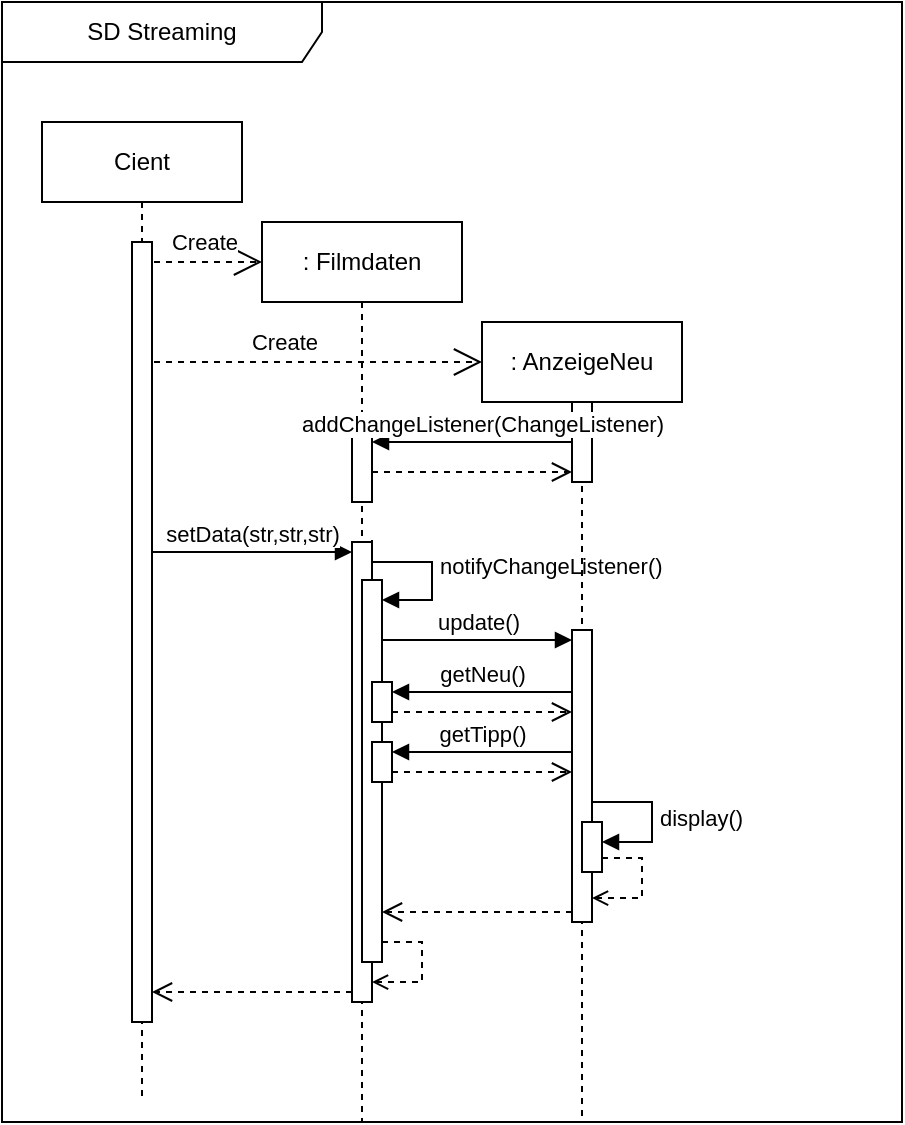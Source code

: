 <mxfile version="26.0.9">
  <diagram name="Page-1" id="KG2oNjztq05bYSF1Nafz">
    <mxGraphModel dx="350" dy="210" grid="1" gridSize="10" guides="1" tooltips="1" connect="1" arrows="1" fold="1" page="1" pageScale="1" pageWidth="850" pageHeight="1100" math="0" shadow="0">
      <root>
        <mxCell id="0" />
        <mxCell id="1" parent="0" />
        <mxCell id="b-9lSxtbwEL8jnImmhnR-1" value="SD Streaming" style="shape=umlFrame;whiteSpace=wrap;html=1;pointerEvents=0;recursiveResize=0;container=1;collapsible=0;width=160;" vertex="1" parent="1">
          <mxGeometry x="10" y="10" width="450" height="560" as="geometry" />
        </mxCell>
        <mxCell id="b-9lSxtbwEL8jnImmhnR-10" value="" style="endArrow=open;endSize=12;dashed=1;html=1;rounded=0;" edge="1" parent="b-9lSxtbwEL8jnImmhnR-1">
          <mxGeometry width="160" relative="1" as="geometry">
            <mxPoint x="70" y="130" as="sourcePoint" />
            <mxPoint x="130" y="130" as="targetPoint" />
          </mxGeometry>
        </mxCell>
        <mxCell id="b-9lSxtbwEL8jnImmhnR-14" value="Create" style="edgeLabel;html=1;align=center;verticalAlign=middle;resizable=0;points=[];" vertex="1" connectable="0" parent="b-9lSxtbwEL8jnImmhnR-10">
          <mxGeometry x="-0.391" y="3" relative="1" as="geometry">
            <mxPoint x="12" y="-7" as="offset" />
          </mxGeometry>
        </mxCell>
        <mxCell id="b-9lSxtbwEL8jnImmhnR-13" value="" style="endArrow=open;endSize=12;dashed=1;html=1;rounded=0;" edge="1" parent="b-9lSxtbwEL8jnImmhnR-1">
          <mxGeometry width="160" relative="1" as="geometry">
            <mxPoint x="70" y="180" as="sourcePoint" />
            <mxPoint x="240" y="180" as="targetPoint" />
          </mxGeometry>
        </mxCell>
        <mxCell id="b-9lSxtbwEL8jnImmhnR-25" value="Create" style="edgeLabel;html=1;align=center;verticalAlign=middle;resizable=0;points=[];" vertex="1" connectable="0" parent="b-9lSxtbwEL8jnImmhnR-13">
          <mxGeometry x="-0.207" y="1" relative="1" as="geometry">
            <mxPoint x="3" y="-9" as="offset" />
          </mxGeometry>
        </mxCell>
        <mxCell id="b-9lSxtbwEL8jnImmhnR-4" value="Cient" style="shape=umlLifeline;perimeter=lifelinePerimeter;whiteSpace=wrap;html=1;container=1;dropTarget=0;collapsible=0;recursiveResize=0;outlineConnect=0;portConstraint=eastwest;newEdgeStyle={&quot;edgeStyle&quot;:&quot;elbowEdgeStyle&quot;,&quot;elbow&quot;:&quot;vertical&quot;,&quot;curved&quot;:0,&quot;rounded&quot;:0};" vertex="1" parent="b-9lSxtbwEL8jnImmhnR-1">
          <mxGeometry x="20" y="60" width="100" height="490" as="geometry" />
        </mxCell>
        <mxCell id="b-9lSxtbwEL8jnImmhnR-5" value="" style="html=1;points=[[0,0,0,0,5],[0,1,0,0,-5],[1,0,0,0,5],[1,1,0,0,-5]];perimeter=orthogonalPerimeter;outlineConnect=0;targetShapes=umlLifeline;portConstraint=eastwest;newEdgeStyle={&quot;curved&quot;:0,&quot;rounded&quot;:0};" vertex="1" parent="b-9lSxtbwEL8jnImmhnR-4">
          <mxGeometry x="45" y="60" width="10" height="390" as="geometry" />
        </mxCell>
        <mxCell id="b-9lSxtbwEL8jnImmhnR-6" value=": Filmdaten" style="shape=umlLifeline;perimeter=lifelinePerimeter;whiteSpace=wrap;html=1;container=1;dropTarget=0;collapsible=0;recursiveResize=0;outlineConnect=0;portConstraint=eastwest;newEdgeStyle={&quot;edgeStyle&quot;:&quot;elbowEdgeStyle&quot;,&quot;elbow&quot;:&quot;vertical&quot;,&quot;curved&quot;:0,&quot;rounded&quot;:0};" vertex="1" parent="b-9lSxtbwEL8jnImmhnR-1">
          <mxGeometry x="130" y="110" width="100" height="450" as="geometry" />
        </mxCell>
        <mxCell id="b-9lSxtbwEL8jnImmhnR-32" value="" style="html=1;points=[[0,0,0,0,5],[0,1,0,0,-5],[1,0,0,0,5],[1,1,0,0,-5]];perimeter=orthogonalPerimeter;outlineConnect=0;targetShapes=umlLifeline;portConstraint=eastwest;newEdgeStyle={&quot;curved&quot;:0,&quot;rounded&quot;:0};" vertex="1" parent="b-9lSxtbwEL8jnImmhnR-6">
          <mxGeometry x="45" y="160" width="10" height="230" as="geometry" />
        </mxCell>
        <mxCell id="b-9lSxtbwEL8jnImmhnR-38" value="" style="html=1;points=[[0,0,0,0,5],[0,1,0,0,-5],[1,0,0,0,5],[1,1,0,0,-5]];perimeter=orthogonalPerimeter;outlineConnect=0;targetShapes=umlLifeline;portConstraint=eastwest;newEdgeStyle={&quot;curved&quot;:0,&quot;rounded&quot;:0};" vertex="1" parent="b-9lSxtbwEL8jnImmhnR-6">
          <mxGeometry x="50" y="179" width="10" height="191" as="geometry" />
        </mxCell>
        <mxCell id="b-9lSxtbwEL8jnImmhnR-64" value="" style="html=1;points=[[0,0,0,0,5],[0,1,0,0,-5],[1,0,0,0,5],[1,1,0,0,-5]];perimeter=orthogonalPerimeter;outlineConnect=0;targetShapes=umlLifeline;portConstraint=eastwest;newEdgeStyle={&quot;curved&quot;:0,&quot;rounded&quot;:0};" vertex="1" parent="b-9lSxtbwEL8jnImmhnR-6">
          <mxGeometry x="45" y="100" width="10" height="40" as="geometry" />
        </mxCell>
        <mxCell id="b-9lSxtbwEL8jnImmhnR-39" value="notifyChangeListener()" style="html=1;align=left;spacingLeft=2;endArrow=block;rounded=0;edgeStyle=orthogonalEdgeStyle;curved=0;rounded=0;" edge="1" target="b-9lSxtbwEL8jnImmhnR-38" parent="b-9lSxtbwEL8jnImmhnR-6">
          <mxGeometry relative="1" as="geometry">
            <mxPoint x="55" y="159" as="sourcePoint" />
            <Array as="points">
              <mxPoint x="55" y="170" />
              <mxPoint x="85" y="170" />
              <mxPoint x="85" y="189" />
            </Array>
          </mxGeometry>
        </mxCell>
        <mxCell id="b-9lSxtbwEL8jnImmhnR-58" value="" style="html=1;points=[[0,0,0,0,5],[0,1,0,0,-5],[1,0,0,0,5],[1,1,0,0,-5]];perimeter=orthogonalPerimeter;outlineConnect=0;targetShapes=umlLifeline;portConstraint=eastwest;newEdgeStyle={&quot;curved&quot;:0,&quot;rounded&quot;:0};" vertex="1" parent="b-9lSxtbwEL8jnImmhnR-6">
          <mxGeometry x="55" y="230" width="10" height="20" as="geometry" />
        </mxCell>
        <mxCell id="b-9lSxtbwEL8jnImmhnR-61" value="" style="html=1;points=[[0,0,0,0,5],[0,1,0,0,-5],[1,0,0,0,5],[1,1,0,0,-5]];perimeter=orthogonalPerimeter;outlineConnect=0;targetShapes=umlLifeline;portConstraint=eastwest;newEdgeStyle={&quot;curved&quot;:0,&quot;rounded&quot;:0};" vertex="1" parent="b-9lSxtbwEL8jnImmhnR-6">
          <mxGeometry x="55" y="260" width="10" height="20" as="geometry" />
        </mxCell>
        <mxCell id="b-9lSxtbwEL8jnImmhnR-62" value="getTipp()" style="html=1;verticalAlign=bottom;endArrow=block;curved=0;rounded=0;entryX=1;entryY=0;entryDx=0;entryDy=5;" edge="1" parent="b-9lSxtbwEL8jnImmhnR-6" target="b-9lSxtbwEL8jnImmhnR-61">
          <mxGeometry relative="1" as="geometry">
            <mxPoint x="155" y="265" as="sourcePoint" />
          </mxGeometry>
        </mxCell>
        <mxCell id="b-9lSxtbwEL8jnImmhnR-63" value="" style="html=1;verticalAlign=bottom;endArrow=open;dashed=1;endSize=8;curved=0;rounded=0;exitX=1;exitY=1;exitDx=0;exitDy=-5;" edge="1" parent="b-9lSxtbwEL8jnImmhnR-6" source="b-9lSxtbwEL8jnImmhnR-61">
          <mxGeometry relative="1" as="geometry">
            <mxPoint x="155" y="275" as="targetPoint" />
          </mxGeometry>
        </mxCell>
        <mxCell id="b-9lSxtbwEL8jnImmhnR-7" value=": AnzeigeNeu" style="shape=umlLifeline;perimeter=lifelinePerimeter;whiteSpace=wrap;html=1;container=1;dropTarget=0;collapsible=0;recursiveResize=0;outlineConnect=0;portConstraint=eastwest;newEdgeStyle={&quot;edgeStyle&quot;:&quot;elbowEdgeStyle&quot;,&quot;elbow&quot;:&quot;vertical&quot;,&quot;curved&quot;:0,&quot;rounded&quot;:0};" vertex="1" parent="b-9lSxtbwEL8jnImmhnR-1">
          <mxGeometry x="240" y="160" width="100" height="400" as="geometry" />
        </mxCell>
        <mxCell id="b-9lSxtbwEL8jnImmhnR-40" value="" style="html=1;points=[[0,0,0,0,5],[0,1,0,0,-5],[1,0,0,0,5],[1,1,0,0,-5]];perimeter=orthogonalPerimeter;outlineConnect=0;targetShapes=umlLifeline;portConstraint=eastwest;newEdgeStyle={&quot;curved&quot;:0,&quot;rounded&quot;:0};" vertex="1" parent="b-9lSxtbwEL8jnImmhnR-7">
          <mxGeometry x="45" y="154" width="10" height="146" as="geometry" />
        </mxCell>
        <mxCell id="b-9lSxtbwEL8jnImmhnR-54" value="" style="html=1;points=[[0,0,0,0,5],[0,1,0,0,-5],[1,0,0,0,5],[1,1,0,0,-5]];perimeter=orthogonalPerimeter;outlineConnect=0;targetShapes=umlLifeline;portConstraint=eastwest;newEdgeStyle={&quot;curved&quot;:0,&quot;rounded&quot;:0};" vertex="1" parent="b-9lSxtbwEL8jnImmhnR-7">
          <mxGeometry x="50" y="250" width="10" height="25" as="geometry" />
        </mxCell>
        <mxCell id="b-9lSxtbwEL8jnImmhnR-55" value="display()" style="html=1;align=left;spacingLeft=2;endArrow=block;rounded=0;edgeStyle=orthogonalEdgeStyle;curved=0;rounded=0;" edge="1" parent="b-9lSxtbwEL8jnImmhnR-7" target="b-9lSxtbwEL8jnImmhnR-54">
          <mxGeometry relative="1" as="geometry">
            <mxPoint x="55" y="240" as="sourcePoint" />
            <Array as="points">
              <mxPoint x="85" y="240" />
              <mxPoint x="85" y="260" />
            </Array>
          </mxGeometry>
        </mxCell>
        <mxCell id="b-9lSxtbwEL8jnImmhnR-56" value="" style="html=1;align=left;spacingLeft=2;endArrow=open;rounded=0;edgeStyle=orthogonalEdgeStyle;curved=0;rounded=0;endFill=0;dashed=1;" edge="1" parent="b-9lSxtbwEL8jnImmhnR-7">
          <mxGeometry relative="1" as="geometry">
            <mxPoint x="60" y="267.99" as="sourcePoint" />
            <Array as="points">
              <mxPoint x="80" y="268" />
              <mxPoint x="80" y="288" />
            </Array>
            <mxPoint x="55" y="288.029" as="targetPoint" />
          </mxGeometry>
        </mxCell>
        <mxCell id="b-9lSxtbwEL8jnImmhnR-9" value="" style="html=1;points=[[0,0,0,0,5],[0,1,0,0,-5],[1,0,0,0,5],[1,1,0,0,-5]];perimeter=orthogonalPerimeter;outlineConnect=0;targetShapes=umlLifeline;portConstraint=eastwest;newEdgeStyle={&quot;curved&quot;:0,&quot;rounded&quot;:0};" vertex="1" parent="b-9lSxtbwEL8jnImmhnR-7">
          <mxGeometry x="45" y="40" width="10" height="40" as="geometry" />
        </mxCell>
        <mxCell id="b-9lSxtbwEL8jnImmhnR-27" value="addChangeListener(ChangeListener)" style="html=1;verticalAlign=bottom;endArrow=block;curved=0;rounded=0;" edge="1" target="b-9lSxtbwEL8jnImmhnR-64" parent="b-9lSxtbwEL8jnImmhnR-1" source="b-9lSxtbwEL8jnImmhnR-9">
          <mxGeometry x="-0.1" relative="1" as="geometry">
            <mxPoint x="340" y="220" as="sourcePoint" />
            <mxPoint x="440" y="220" as="targetPoint" />
            <mxPoint as="offset" />
          </mxGeometry>
        </mxCell>
        <mxCell id="b-9lSxtbwEL8jnImmhnR-33" value="setData(str,str,str)" style="html=1;verticalAlign=bottom;endArrow=block;curved=0;rounded=0;entryX=0;entryY=0;entryDx=0;entryDy=5;" edge="1" target="b-9lSxtbwEL8jnImmhnR-32" parent="b-9lSxtbwEL8jnImmhnR-1" source="b-9lSxtbwEL8jnImmhnR-5">
          <mxGeometry relative="1" as="geometry">
            <mxPoint x="105" y="255" as="sourcePoint" />
          </mxGeometry>
        </mxCell>
        <mxCell id="b-9lSxtbwEL8jnImmhnR-28" value="" style="html=1;verticalAlign=bottom;endArrow=open;dashed=1;endSize=8;curved=0;rounded=0;entryX=0;entryY=1;entryDx=0;entryDy=-5;entryPerimeter=0;" edge="1" source="b-9lSxtbwEL8jnImmhnR-64" parent="b-9lSxtbwEL8jnImmhnR-1" target="b-9lSxtbwEL8jnImmhnR-9">
          <mxGeometry relative="1" as="geometry">
            <mxPoint x="490" y="250" as="targetPoint" />
            <mxPoint x="175" y="225" as="sourcePoint" />
          </mxGeometry>
        </mxCell>
        <mxCell id="b-9lSxtbwEL8jnImmhnR-34" value="" style="html=1;verticalAlign=bottom;endArrow=open;dashed=1;endSize=8;curved=0;rounded=0;exitX=0;exitY=1;exitDx=0;exitDy=-5;" edge="1" source="b-9lSxtbwEL8jnImmhnR-32" parent="b-9lSxtbwEL8jnImmhnR-1" target="b-9lSxtbwEL8jnImmhnR-5">
          <mxGeometry relative="1" as="geometry">
            <mxPoint x="105" y="325" as="targetPoint" />
          </mxGeometry>
        </mxCell>
        <mxCell id="b-9lSxtbwEL8jnImmhnR-41" value="update()" style="html=1;verticalAlign=bottom;endArrow=block;curved=0;rounded=0;entryX=0;entryY=0;entryDx=0;entryDy=5;" edge="1" target="b-9lSxtbwEL8jnImmhnR-40" parent="b-9lSxtbwEL8jnImmhnR-1" source="b-9lSxtbwEL8jnImmhnR-38">
          <mxGeometry relative="1" as="geometry">
            <mxPoint x="215" y="319" as="sourcePoint" />
          </mxGeometry>
        </mxCell>
        <mxCell id="b-9lSxtbwEL8jnImmhnR-42" value="" style="html=1;verticalAlign=bottom;endArrow=open;dashed=1;endSize=8;curved=0;rounded=0;exitX=0;exitY=1;exitDx=0;exitDy=-5;" edge="1" source="b-9lSxtbwEL8jnImmhnR-40" parent="b-9lSxtbwEL8jnImmhnR-1" target="b-9lSxtbwEL8jnImmhnR-38">
          <mxGeometry relative="1" as="geometry">
            <mxPoint x="215" y="389" as="targetPoint" />
          </mxGeometry>
        </mxCell>
        <mxCell id="b-9lSxtbwEL8jnImmhnR-57" value="" style="html=1;align=left;spacingLeft=2;endArrow=open;rounded=0;edgeStyle=orthogonalEdgeStyle;curved=0;rounded=0;endFill=0;dashed=1;" edge="1" parent="b-9lSxtbwEL8jnImmhnR-1">
          <mxGeometry relative="1" as="geometry">
            <mxPoint x="190" y="470" as="sourcePoint" />
            <Array as="points">
              <mxPoint x="210" y="470.01" />
              <mxPoint x="210" y="490.01" />
            </Array>
            <mxPoint x="185" y="490.039" as="targetPoint" />
          </mxGeometry>
        </mxCell>
        <mxCell id="b-9lSxtbwEL8jnImmhnR-59" value="getNeu()" style="html=1;verticalAlign=bottom;endArrow=block;curved=0;rounded=0;entryX=1;entryY=0;entryDx=0;entryDy=5;" edge="1" target="b-9lSxtbwEL8jnImmhnR-58" parent="b-9lSxtbwEL8jnImmhnR-1" source="b-9lSxtbwEL8jnImmhnR-40">
          <mxGeometry relative="1" as="geometry">
            <mxPoint x="265" y="345" as="sourcePoint" />
          </mxGeometry>
        </mxCell>
        <mxCell id="b-9lSxtbwEL8jnImmhnR-60" value="" style="html=1;verticalAlign=bottom;endArrow=open;dashed=1;endSize=8;curved=0;rounded=0;exitX=1;exitY=1;exitDx=0;exitDy=-5;" edge="1" source="b-9lSxtbwEL8jnImmhnR-58" parent="b-9lSxtbwEL8jnImmhnR-1" target="b-9lSxtbwEL8jnImmhnR-40">
          <mxGeometry relative="1" as="geometry">
            <mxPoint x="265" y="415" as="targetPoint" />
          </mxGeometry>
        </mxCell>
      </root>
    </mxGraphModel>
  </diagram>
</mxfile>

